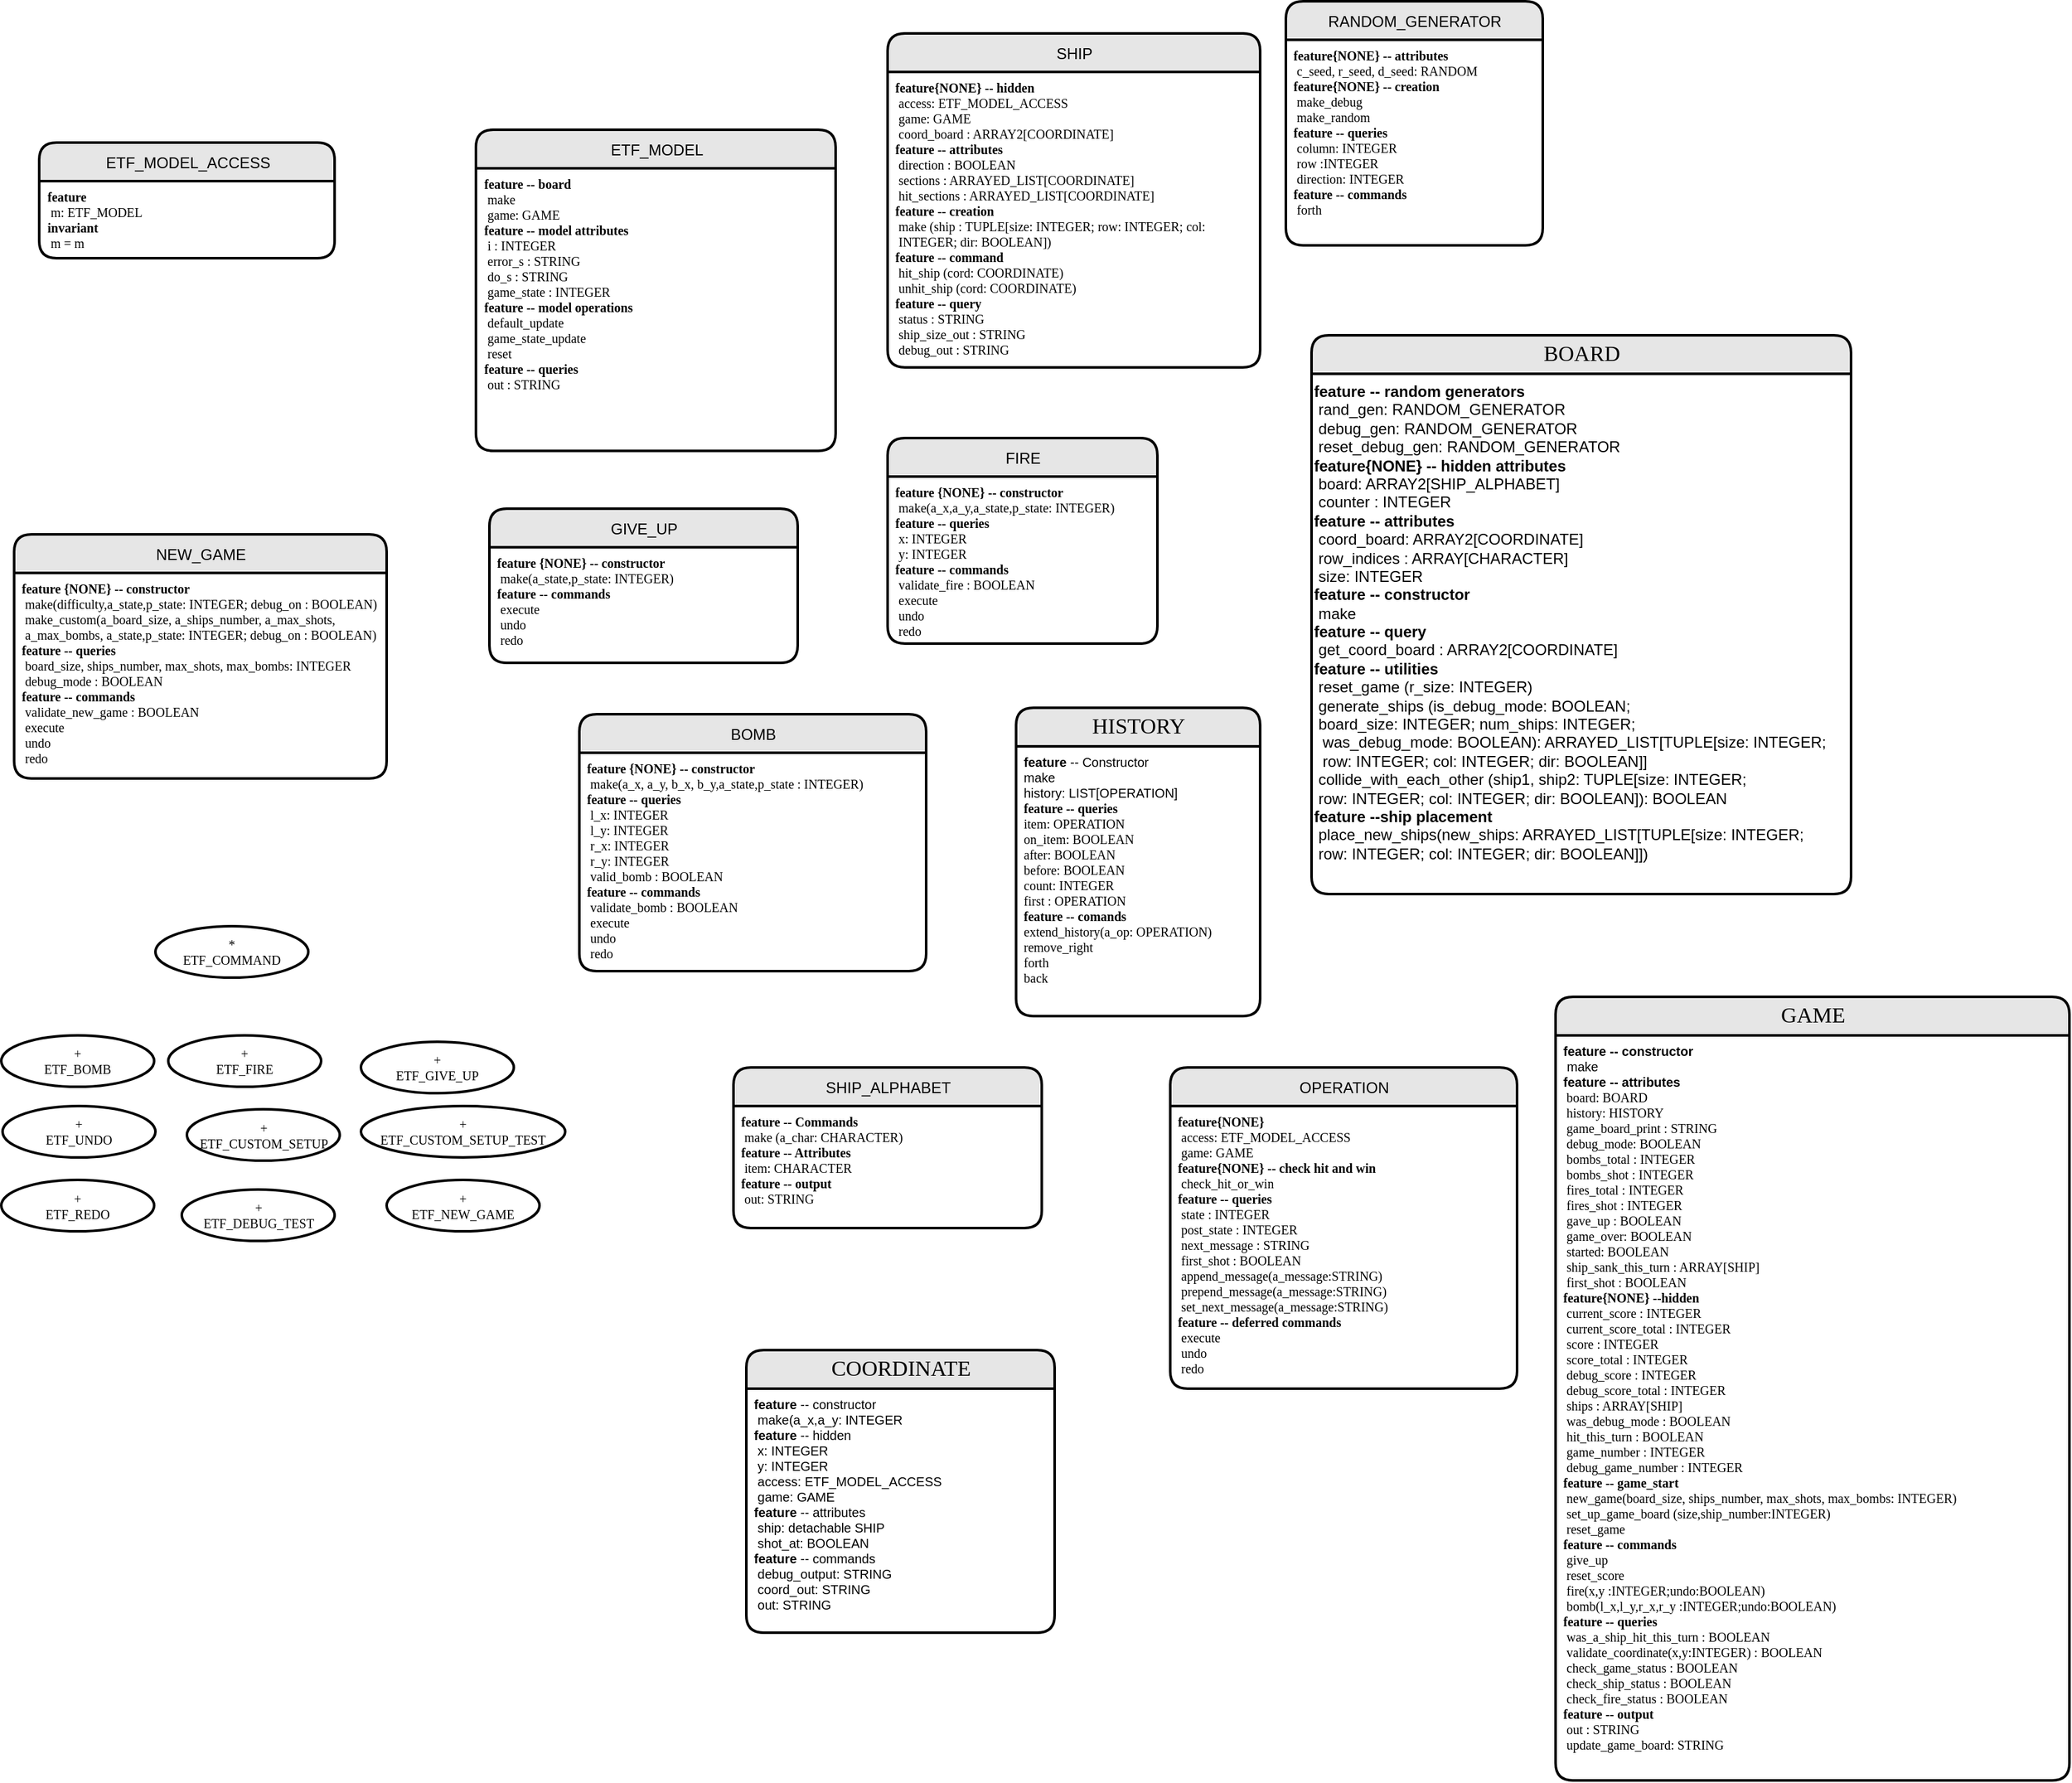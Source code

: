 <mxfile version="10.5.9" type="github"><diagram id="DaFrnIFqdJ5PCn2hUG6H" name="Page-1"><mxGraphModel dx="3742" dy="2406" grid="1" gridSize="10" guides="1" tooltips="1" connect="1" arrows="1" fold="1" page="1" pageScale="1" pageWidth="850" pageHeight="1100" math="0" shadow="0"><root><mxCell id="0"/><mxCell id="1" parent="0"/><mxCell id="niSfOC_myjjckcNXx0bE-1" value="COORDINATE" style="swimlane;html=1;childLayout=stackLayout;horizontal=1;startSize=30;horizontalStack=0;fillColor=#E6E6E6;fontColor=#000000;rounded=1;fontSize=17;fontStyle=0;strokeWidth=2;resizeParent=0;resizeLast=1;shadow=0;dashed=0;align=center;fontFamily=Verdena;" parent="1" vertex="1"><mxGeometry x="-730" y="470" width="240" height="220" as="geometry"/></mxCell><mxCell id="niSfOC_myjjckcNXx0bE-2" value="&lt;div&gt;&lt;font face=&quot;Helvetica&quot;&gt;&lt;b&gt;feature&lt;/b&gt; -- constructor&lt;/font&gt;&lt;/div&gt;&lt;div&gt;&lt;font face=&quot;Helvetica&quot;&gt;&amp;nbsp;make(a_x,a_y: INTEGER&lt;/font&gt;&lt;/div&gt;&lt;div&gt;&lt;font face=&quot;Helvetica&quot;&gt;&lt;b&gt;feature&lt;/b&gt; -- hidden&lt;/font&gt;&lt;/div&gt;&lt;div&gt;&lt;font face=&quot;Helvetica&quot;&gt;&amp;nbsp;x: INTEGER&lt;/font&gt;&lt;/div&gt;&lt;div&gt;&lt;font face=&quot;Helvetica&quot;&gt;&amp;nbsp;y: INTEGER&lt;/font&gt;&lt;/div&gt;&lt;div&gt;&lt;font face=&quot;Helvetica&quot;&gt;&amp;nbsp;access: ETF_MODEL_ACCESS&lt;/font&gt;&lt;/div&gt;&lt;div&gt;&lt;font face=&quot;Helvetica&quot;&gt;&amp;nbsp;game: GAME&lt;/font&gt;&lt;/div&gt;&lt;div&gt;&lt;font face=&quot;Helvetica&quot;&gt;&lt;b&gt;feature&lt;/b&gt; -- attributes&lt;/font&gt;&lt;/div&gt;&lt;div&gt;&lt;font face=&quot;Helvetica&quot;&gt;&amp;nbsp;ship: detachable SHIP&lt;/font&gt;&lt;/div&gt;&lt;div&gt;&lt;font face=&quot;Helvetica&quot;&gt;&amp;nbsp;shot_at: BOOLEAN&lt;/font&gt;&lt;/div&gt;&lt;div&gt;&lt;font face=&quot;Helvetica&quot;&gt;&lt;b&gt;feature &lt;/b&gt;-- commands&lt;/font&gt;&lt;/div&gt;&lt;div&gt;&lt;font face=&quot;Helvetica&quot;&gt;&amp;nbsp;debug_output: STRING&lt;/font&gt;&lt;/div&gt;&lt;div&gt;&lt;font face=&quot;Helvetica&quot;&gt;&amp;nbsp;coord_out: STRING&lt;/font&gt;&lt;/div&gt;&lt;div&gt;&lt;font face=&quot;Helvetica&quot;&gt;&amp;nbsp;out: STRING&lt;br&gt;&lt;/font&gt;&lt;/div&gt;&lt;div&gt;&lt;font face=&quot;Helvetica&quot;&gt;&lt;br&gt;&lt;/font&gt;&lt;/div&gt;" style="whiteSpace=wrap;html=1;align=left;strokeColor=none;fillColor=none;spacingLeft=4;fontSize=10;verticalAlign=top;resizable=0;rotatable=0;part=1;fontFamily=Verdena;" parent="niSfOC_myjjckcNXx0bE-1" vertex="1"><mxGeometry y="30" width="240" height="190" as="geometry"/></mxCell><mxCell id="cd5xZybYZarbrtuwJ45G-2" value="BOARD" style="swimlane;html=1;childLayout=stackLayout;horizontal=1;startSize=30;horizontalStack=0;fillColor=#E6E6E6;fontColor=#000000;rounded=1;fontSize=17;fontStyle=0;strokeWidth=2;resizeParent=0;resizeLast=1;shadow=0;dashed=0;align=center;fontFamily=Verdena;" parent="1" vertex="1"><mxGeometry x="-290" y="-320" width="420" height="435" as="geometry"/></mxCell><mxCell id="cd5xZybYZarbrtuwJ45G-4" value="&lt;div&gt;&lt;b&gt;feature -- random generators&lt;/b&gt;&lt;/div&gt;&lt;div&gt;&amp;nbsp;rand_gen: RANDOM_GENERATOR&lt;br&gt;&lt;/div&gt;&lt;div&gt;&amp;nbsp;debug_gen: RANDOM_GENERATOR&lt;br&gt;&lt;/div&gt;&lt;div&gt;&amp;nbsp;reset_debug_gen: RANDOM_GENERATOR&lt;br&gt;&lt;/div&gt;&lt;div&gt;&lt;b&gt;feature{NONE} -- hidden attributes&lt;br&gt;&lt;/b&gt;&lt;/div&gt;&lt;div&gt;&amp;nbsp;board: ARRAY2[SHIP_ALPHABET]&lt;br&gt;&lt;/div&gt;&lt;div&gt;&amp;nbsp;counter : INTEGER&lt;/div&gt;&lt;div&gt;&lt;b&gt;feature -- attributes&lt;/b&gt;&lt;/div&gt;&lt;div&gt;&amp;nbsp;coord_board: ARRAY2[COORDINATE]&lt;/div&gt;&lt;div&gt;&amp;nbsp;row_indices : ARRAY[CHARACTER]&lt;/div&gt;&lt;div&gt;&amp;nbsp;size: INTEGER&lt;/div&gt;&lt;div&gt;&lt;b&gt;feature -- constructor&lt;/b&gt;&lt;/div&gt;&lt;div&gt;&amp;nbsp;make&lt;/div&gt;&lt;div&gt;&lt;b&gt;feature -- query&lt;/b&gt;&lt;/div&gt;&lt;div&gt;&amp;nbsp;get_coord_board : ARRAY2[COORDINATE]&lt;/div&gt;&lt;div&gt;&lt;b&gt;feature -- utilities&lt;/b&gt;&lt;/div&gt;&lt;div&gt;&amp;nbsp;reset_game (r_size: INTEGER)&lt;br&gt;&lt;/div&gt;&lt;div&gt;&amp;nbsp;generate_ships (is_debug_mode: BOOLEAN; &lt;br&gt;&lt;/div&gt;&lt;div&gt;&amp;nbsp;board_size: INTEGER; num_ships: INTEGER;&lt;/div&gt;&lt;div&gt;&amp;nbsp; was_debug_mode: BOOLEAN): ARRAYED_LIST[TUPLE[size: INTEGER;&lt;/div&gt;&lt;div&gt;&amp;nbsp; row: INTEGER; col: INTEGER; dir: BOOLEAN]]&lt;/div&gt;&lt;div&gt;&amp;nbsp;collide_with_each_other (ship1, ship2: TUPLE[size: INTEGER; &lt;br&gt;&lt;/div&gt;&lt;div&gt;&amp;nbsp;row: INTEGER; col: INTEGER; dir: BOOLEAN]): BOOLEAN&lt;/div&gt;&lt;div&gt;&lt;b&gt;feature --ship placement&lt;/b&gt;&lt;/div&gt;&lt;div&gt;&amp;nbsp;place_new_ships(new_ships: ARRAYED_LIST[TUPLE[size: INTEGER; &lt;br&gt;&lt;/div&gt;&lt;div&gt;&amp;nbsp;row: INTEGER; col: INTEGER; dir: BOOLEAN]])&lt;/div&gt;&lt;div&gt;&lt;br&gt;&lt;/div&gt;" style="text;html=1;" parent="cd5xZybYZarbrtuwJ45G-2" vertex="1"><mxGeometry y="30" width="420" height="405" as="geometry"/></mxCell><mxCell id="cd5xZybYZarbrtuwJ45G-6" value="GAME" style="swimlane;html=1;childLayout=stackLayout;horizontal=1;startSize=30;horizontalStack=0;fillColor=#E6E6E6;fontColor=#000000;rounded=1;fontSize=17;fontStyle=0;strokeWidth=2;resizeParent=0;resizeLast=1;shadow=0;dashed=0;align=center;fontFamily=Verdena;" parent="1" vertex="1"><mxGeometry x="-100" y="195" width="400" height="610" as="geometry"/></mxCell><mxCell id="cd5xZybYZarbrtuwJ45G-7" value="&lt;div&gt;&lt;font face=&quot;Helvetica&quot;&gt;&lt;b&gt;feature -- constructor&lt;/b&gt;&lt;/font&gt;&lt;/div&gt;&lt;div&gt;&lt;font face=&quot;Helvetica&quot;&gt;&amp;nbsp;make&lt;b&gt;&lt;br&gt;&lt;/b&gt;&lt;/font&gt;&lt;/div&gt;&lt;div&gt;&lt;font face=&quot;Helvetica&quot;&gt;&lt;b&gt;feature -- attributes&lt;br&gt;&lt;/b&gt;&lt;/font&gt;&lt;/div&gt;&lt;div&gt;&amp;nbsp;board: BOARD&lt;/div&gt;&lt;div&gt;&amp;nbsp;history: HISTORY&lt;br&gt;&lt;/div&gt;&lt;div&gt;&amp;nbsp;game_board_print : STRING&lt;/div&gt;&lt;div&gt;&amp;nbsp;debug_mode: BOOLEAN&lt;/div&gt;&lt;div&gt;&amp;nbsp;bombs_total : INTEGER&lt;/div&gt;&lt;div&gt;&amp;nbsp;bombs_shot : INTEGER&lt;br&gt;&amp;nbsp;fires_total : INTEGER&lt;br&gt;&amp;nbsp;fires_shot : INTEGER&lt;/div&gt;&lt;div&gt;&amp;nbsp;gave_up : BOOLEAN&lt;br&gt;&amp;nbsp;game_over: BOOLEAN&lt;br&gt;&amp;nbsp;started: BOOLEAN&lt;br&gt;&lt;/div&gt;&lt;div&gt;&amp;nbsp;ship_sank_this_turn : ARRAY[SHIP]&lt;br&gt;&amp;nbsp;first_shot : BOOLEAN&lt;/div&gt;&lt;div&gt;&lt;b&gt;feature{NONE} --hidden&lt;/b&gt;&lt;br&gt;&amp;nbsp;current_score : INTEGER&lt;br&gt;&amp;nbsp;current_score_total : INTEGER&lt;br&gt;&amp;nbsp;score : INTEGER&lt;br&gt;&amp;nbsp;score_total : INTEGER&lt;br&gt;&amp;nbsp;debug_score : INTEGER&lt;br&gt;&amp;nbsp;debug_score_total : INTEGER&lt;br&gt;&lt;/div&gt;&lt;div&gt;&amp;nbsp;ships : ARRAY[SHIP]&lt;/div&gt;&lt;div&gt;&amp;nbsp;was_debug_mode : BOOLEAN&lt;br&gt;&amp;nbsp;hit_this_turn : BOOLEAN&lt;/div&gt;&lt;div&gt;&amp;nbsp;game_number : INTEGER&lt;br&gt;&amp;nbsp;debug_game_number : INTEGER&lt;/div&gt;&lt;div&gt;&lt;b&gt;feature -- game_start&lt;/b&gt;&lt;br&gt;&amp;nbsp;new_game(board_size, ships_number, max_shots, max_bombs: INTEGER)&lt;br&gt;&lt;/div&gt;&lt;div&gt;&amp;nbsp;set_up_game_board (size,ship_number:INTEGER)&lt;/div&gt;&lt;div&gt;&amp;nbsp;reset_game&lt;br&gt;&lt;/div&gt;&lt;div&gt;&lt;b&gt;feature -- commands&lt;/b&gt;&lt;br&gt;&amp;nbsp;give_up&lt;/div&gt;&lt;div&gt;&amp;nbsp;reset_score&lt;/div&gt;&lt;div&gt;&amp;nbsp;fire(x,y :INTEGER;undo:BOOLEAN)&lt;/div&gt;&lt;div&gt;&amp;nbsp;bomb(l_x,l_y,r_x,r_y :INTEGER;undo:BOOLEAN)&lt;/div&gt;&lt;div&gt;&lt;b&gt;feature -- queries&lt;/b&gt;&lt;br&gt;&amp;nbsp;was_a_ship_hit_this_turn : BOOLEAN&lt;/div&gt;&lt;div&gt;&amp;nbsp;validate_coordinate(x,y:INTEGER) : BOOLEAN&lt;/div&gt;&lt;div&gt;&amp;nbsp;check_game_status : BOOLEAN&lt;/div&gt;&lt;div&gt;&amp;nbsp;check_ship_status : BOOLEAN&lt;/div&gt;&lt;div&gt;&amp;nbsp;check_fire_status : BOOLEAN&lt;/div&gt;&lt;div&gt;&lt;b&gt;feature -- output&lt;/b&gt;&lt;br&gt;&amp;nbsp;out : STRING&lt;/div&gt;&lt;div&gt;&amp;nbsp;update_game_board: STRING&lt;br&gt;&lt;/div&gt;" style="whiteSpace=wrap;html=1;align=left;strokeColor=none;fillColor=none;spacingLeft=4;fontSize=10;verticalAlign=top;resizable=0;rotatable=0;part=1;fontFamily=Verdena;" parent="cd5xZybYZarbrtuwJ45G-6" vertex="1"><mxGeometry y="30" width="400" height="580" as="geometry"/></mxCell><mxCell id="McK5JUbR6J55h7yQEfIe-1" value="&lt;font style=&quot;font-size: 12px&quot; face=&quot;Helvetica&quot;&gt;RANDOM_GENERATOR&lt;/font&gt;" style="swimlane;html=1;childLayout=stackLayout;horizontal=1;startSize=30;horizontalStack=0;fillColor=#E6E6E6;fontColor=#000000;rounded=1;fontSize=17;fontStyle=0;strokeWidth=2;resizeParent=0;resizeLast=1;shadow=0;dashed=0;align=center;fontFamily=Verdena;" vertex="1" parent="1"><mxGeometry x="-310" y="-580" width="200" height="190" as="geometry"/></mxCell><mxCell id="McK5JUbR6J55h7yQEfIe-2" value="&lt;b&gt;feature{NONE} -- attributes&lt;/b&gt;&lt;br&gt;&amp;nbsp;c_seed, r_seed, d_seed: RANDOM&lt;br&gt;&lt;b&gt;feature{NONE} -- creation&lt;/b&gt;&lt;br&gt;&amp;nbsp;make_debug&lt;br&gt;&amp;nbsp;make_random&lt;br&gt;&lt;b&gt;feature -- queries&lt;br&gt;&lt;/b&gt;&amp;nbsp;column: INTEGER&lt;br&gt;&amp;nbsp;row :INTEGER&lt;br&gt;&amp;nbsp;direction: INTEGER&lt;br&gt;&lt;b&gt;feature -- commands&lt;/b&gt;&lt;br&gt;&amp;nbsp;forth&lt;br&gt;" style="whiteSpace=wrap;html=1;align=left;strokeColor=none;fillColor=none;spacingLeft=4;fontSize=10;verticalAlign=top;resizable=0;rotatable=0;part=1;fontFamily=Verdena;" vertex="1" parent="McK5JUbR6J55h7yQEfIe-1"><mxGeometry y="30" width="200" height="160" as="geometry"/></mxCell><mxCell id="McK5JUbR6J55h7yQEfIe-3" value="&lt;font style=&quot;font-size: 12px&quot; face=&quot;Helvetica&quot;&gt;SHIP&lt;/font&gt;" style="swimlane;html=1;childLayout=stackLayout;horizontal=1;startSize=30;horizontalStack=0;fillColor=#E6E6E6;fontColor=#000000;rounded=1;fontSize=17;fontStyle=0;strokeWidth=2;resizeParent=0;resizeLast=1;shadow=0;dashed=0;align=center;fontFamily=Verdena;" vertex="1" parent="1"><mxGeometry x="-620" y="-555" width="290" height="260" as="geometry"/></mxCell><mxCell id="McK5JUbR6J55h7yQEfIe-4" value="&lt;b&gt;feature{NONE} -- hidden&lt;/b&gt;&lt;br&gt;&amp;nbsp;access: ETF_MODEL_ACCESS&lt;br&gt;&amp;nbsp;game: GAME&lt;br&gt;&amp;nbsp;coord_board : ARRAY2[COORDINATE]&lt;br&gt;&lt;b&gt;feature -- attributes&lt;/b&gt;&lt;br&gt;&lt;div&gt;&amp;nbsp;direction : BOOLEAN&lt;/div&gt;&lt;div&gt;&amp;nbsp;sections : ARRAYED_LIST[COORDINATE]&lt;/div&gt;&lt;div&gt;&amp;nbsp;hit_sections : ARRAYED_LIST[COORDINATE]&lt;/div&gt;&lt;div&gt;&lt;b&gt;feature -- creation&lt;/b&gt;&lt;br&gt;&lt;/div&gt;&lt;div&gt;&amp;nbsp;make (ship : TUPLE[size: INTEGER; row: INTEGER; col: &amp;nbsp; &amp;nbsp;INTEGER; dir: BOOLEAN])&lt;br&gt;&lt;/div&gt;&lt;div&gt;&lt;div&gt;&lt;b&gt;feature -- command&lt;/b&gt;&lt;/div&gt;&lt;div&gt;&amp;nbsp;hit_ship (cord: COORDINATE)&lt;br&gt;&lt;/div&gt;&lt;/div&gt;&lt;div&gt;&amp;nbsp;unhit_ship (cord: COORDINATE)&lt;br&gt;&lt;/div&gt;&lt;div&gt;&lt;div&gt;&lt;b&gt;feature -- query&lt;/b&gt;&lt;/div&gt;&lt;div&gt;&amp;nbsp;status : STRING&lt;br&gt;&lt;/div&gt;&lt;/div&gt;&lt;div&gt;&amp;nbsp;ship_size_out : STRING&lt;br&gt;&lt;/div&gt;&lt;div&gt;&amp;nbsp;debug_out : STRING&lt;br&gt;&lt;/div&gt;&lt;div&gt;&lt;br&gt;&lt;/div&gt;" style="whiteSpace=wrap;html=1;align=left;strokeColor=none;fillColor=none;spacingLeft=4;fontSize=10;verticalAlign=top;resizable=0;rotatable=0;part=1;fontFamily=Verdena;" vertex="1" parent="McK5JUbR6J55h7yQEfIe-3"><mxGeometry y="30" width="290" height="230" as="geometry"/></mxCell><mxCell id="cd5xZybYZarbrtuwJ45G-12" value="HISTORY" style="swimlane;html=1;childLayout=stackLayout;horizontal=1;startSize=30;horizontalStack=0;fillColor=#E6E6E6;fontColor=#000000;rounded=1;fontSize=17;fontStyle=0;strokeWidth=2;resizeParent=0;resizeLast=1;shadow=0;dashed=0;align=center;fontFamily=Verdena;" parent="1" vertex="1"><mxGeometry x="-520" y="-30" width="190" height="240" as="geometry"/></mxCell><mxCell id="cd5xZybYZarbrtuwJ45G-13" value="&lt;div&gt;&lt;font face=&quot;Helvetica&quot;&gt;&lt;b&gt;feature&lt;/b&gt; -- Constructor&lt;/font&gt;&lt;/div&gt;&lt;div&gt;&lt;font face=&quot;Helvetica&quot;&gt;make&lt;/font&gt;&lt;/div&gt;&lt;div&gt;&lt;font face=&quot;Helvetica&quot;&gt;history: LIST[OPERATION]&lt;br&gt;&lt;/font&gt;&lt;/div&gt;&lt;div&gt;&lt;b&gt;feature -- queries&lt;/b&gt;&lt;/div&gt;&lt;div&gt;item: OPERATION&lt;/div&gt;&lt;div&gt;on_item: BOOLEAN&lt;br&gt;&lt;/div&gt;&lt;div&gt;after: BOOLEAN&lt;br&gt;&lt;/div&gt;&lt;div&gt;before: BOOLEAN&lt;br&gt;&lt;/div&gt;&lt;div&gt;count: INTEGER&lt;br&gt;&lt;/div&gt;&lt;div&gt;first : OPERATION&lt;/div&gt;&lt;div&gt;&lt;b&gt;feature -- comands&lt;/b&gt;&lt;/div&gt;&lt;div&gt;extend_history(a_op: OPERATION)&lt;br&gt;&lt;/div&gt;&lt;div&gt;remove_right&lt;/div&gt;&lt;div&gt;forth&lt;br&gt;&lt;/div&gt;&lt;div&gt;back&lt;br&gt;&lt;/div&gt;" style="whiteSpace=wrap;html=1;align=left;strokeColor=none;fillColor=none;spacingLeft=4;fontSize=10;verticalAlign=top;resizable=0;rotatable=0;part=1;fontFamily=Verdena;" parent="cd5xZybYZarbrtuwJ45G-12" vertex="1"><mxGeometry y="30" width="190" height="210" as="geometry"/></mxCell><mxCell id="McK5JUbR6J55h7yQEfIe-5" value="&lt;font style=&quot;font-size: 12px&quot; face=&quot;Helvetica&quot;&gt;SHIP_ALPHABET&lt;/font&gt;" style="swimlane;html=1;childLayout=stackLayout;horizontal=1;startSize=30;horizontalStack=0;fillColor=#E6E6E6;fontColor=#000000;rounded=1;fontSize=17;fontStyle=0;strokeWidth=2;resizeParent=0;resizeLast=1;shadow=0;dashed=0;align=center;fontFamily=Verdena;" vertex="1" parent="1"><mxGeometry x="-740" y="250" width="240" height="125" as="geometry"/></mxCell><mxCell id="McK5JUbR6J55h7yQEfIe-6" value="&lt;b&gt;feature -- Commands&lt;br&gt;&lt;/b&gt;&amp;nbsp;make (a_char: CHARACTER)&lt;br&gt;&lt;b&gt;feature -- Attributes&lt;/b&gt;&lt;br&gt;&amp;nbsp;item: CHARACTER&lt;br&gt;&lt;b&gt;feature -- output&lt;/b&gt;&lt;br&gt;&amp;nbsp;out: STRING&lt;br&gt;&lt;font face=&quot;Helvetica&quot;&gt;&lt;br&gt;&lt;/font&gt;" style="whiteSpace=wrap;html=1;align=left;strokeColor=none;fillColor=none;spacingLeft=4;fontSize=10;verticalAlign=top;resizable=0;rotatable=0;part=1;fontFamily=Verdena;" vertex="1" parent="McK5JUbR6J55h7yQEfIe-5"><mxGeometry y="30" width="240" height="95" as="geometry"/></mxCell><mxCell id="McK5JUbR6J55h7yQEfIe-7" value="&lt;font face=&quot;Helvetica&quot;&gt;&lt;span style=&quot;font-size: 12px&quot;&gt;BOMB&lt;/span&gt;&lt;/font&gt;" style="swimlane;html=1;childLayout=stackLayout;horizontal=1;startSize=30;horizontalStack=0;fillColor=#E6E6E6;fontColor=#000000;rounded=1;fontSize=17;fontStyle=0;strokeWidth=2;resizeParent=0;resizeLast=1;shadow=0;dashed=0;align=center;fontFamily=Verdena;" vertex="1" parent="1"><mxGeometry x="-860" y="-25" width="270" height="200" as="geometry"/></mxCell><mxCell id="McK5JUbR6J55h7yQEfIe-8" value="&lt;b&gt;feature {NONE} -- constructor&lt;/b&gt;&lt;br&gt;&amp;nbsp;make(a_x, a_y, b_x, b_y,a_state,p_state : INTEGER)&lt;br&gt;&lt;div&gt;&lt;b&gt;feature -- queries&lt;/b&gt;&lt;/div&gt;&lt;div&gt;&amp;nbsp;l_x: INTEGER&lt;/div&gt;&lt;div&gt;&amp;nbsp;l_y: INTEGER&lt;/div&gt;&lt;div&gt;&amp;nbsp;r_x: INTEGER&lt;/div&gt;&lt;div&gt;&amp;nbsp;r_y: INTEGER&lt;/div&gt;&lt;div&gt;&amp;nbsp;valid_bomb : BOOLEAN&lt;/div&gt;&lt;div&gt;&lt;b&gt;feature -- commands&lt;/b&gt;&lt;br&gt;&lt;/div&gt;&lt;div&gt;&amp;nbsp;validate_bomb : BOOLEAN&lt;br&gt;&lt;/div&gt;&lt;div&gt;&amp;nbsp;execute&lt;br&gt;&lt;/div&gt;&lt;div&gt;&amp;nbsp;undo&lt;br&gt;&lt;/div&gt;&lt;div&gt;&amp;nbsp;redo&lt;br&gt;&lt;/div&gt;" style="whiteSpace=wrap;html=1;align=left;strokeColor=none;fillColor=none;spacingLeft=4;fontSize=10;verticalAlign=top;resizable=0;rotatable=0;part=1;fontFamily=Verdena;" vertex="1" parent="McK5JUbR6J55h7yQEfIe-7"><mxGeometry y="30" width="270" height="170" as="geometry"/></mxCell><mxCell id="McK5JUbR6J55h7yQEfIe-11" value="&lt;font style=&quot;font-size: 12px&quot; face=&quot;Helvetica&quot;&gt;GIVE_UP&lt;/font&gt;" style="swimlane;html=1;childLayout=stackLayout;horizontal=1;startSize=30;horizontalStack=0;fillColor=#E6E6E6;fontColor=#000000;rounded=1;fontSize=17;fontStyle=0;strokeWidth=2;resizeParent=0;resizeLast=1;shadow=0;dashed=0;align=center;fontFamily=Verdena;" vertex="1" parent="1"><mxGeometry x="-930" y="-185" width="240" height="120" as="geometry"/></mxCell><mxCell id="McK5JUbR6J55h7yQEfIe-12" value="&lt;b&gt;feature {NONE} -- constructor&lt;/b&gt;&lt;br&gt;&amp;nbsp;make(a_state,p_state: INTEGER)&lt;br&gt;&lt;b&gt;feature -- commands&lt;/b&gt;&lt;br&gt;&amp;nbsp;execute&lt;br&gt;&amp;nbsp;undo&lt;br&gt;&amp;nbsp;redo&lt;br&gt;" style="whiteSpace=wrap;html=1;align=left;strokeColor=none;fillColor=none;spacingLeft=4;fontSize=10;verticalAlign=top;resizable=0;rotatable=0;part=1;fontFamily=Verdena;" vertex="1" parent="McK5JUbR6J55h7yQEfIe-11"><mxGeometry y="30" width="240" height="90" as="geometry"/></mxCell><mxCell id="McK5JUbR6J55h7yQEfIe-13" value="&lt;font style=&quot;font-size: 12px&quot; face=&quot;Helvetica&quot;&gt;NEW_GAME&lt;/font&gt;" style="swimlane;html=1;childLayout=stackLayout;horizontal=1;startSize=30;horizontalStack=0;fillColor=#E6E6E6;fontColor=#000000;rounded=1;fontSize=17;fontStyle=0;strokeWidth=2;resizeParent=0;resizeLast=1;shadow=0;dashed=0;align=center;fontFamily=Verdena;" vertex="1" parent="1"><mxGeometry x="-1300" y="-165" width="290" height="190" as="geometry"/></mxCell><mxCell id="McK5JUbR6J55h7yQEfIe-14" value="&lt;b&gt;feature {NONE} -- constructor&lt;/b&gt;&lt;br&gt;&amp;nbsp;make(difficulty,a_state,p_state: INTEGER; debug_on : BOOLEAN)&lt;br&gt;&amp;nbsp;make_custom(a_board_size, a_ships_number, a_max_shots, &amp;nbsp;a_max_bombs, a_state,p_state: INTEGER; debug_on : BOOLEAN)&lt;br&gt;&lt;div&gt;&lt;b&gt;feature -- queries&lt;/b&gt;&lt;/div&gt;&lt;div&gt;&amp;nbsp;board_size, ships_number, max_shots, max_bombs: INTEGER&lt;/div&gt;&lt;div&gt;&amp;nbsp;debug_mode : BOOLEAN&lt;/div&gt;&lt;div&gt;&lt;b&gt;feature -- commands&lt;/b&gt;&lt;br&gt;&lt;/div&gt;&lt;div&gt;&amp;nbsp;validate_new_game : BOOLEAN&lt;br&gt;&lt;/div&gt;&lt;div&gt;&amp;nbsp;execute&lt;br&gt;&lt;/div&gt;&lt;div&gt;&amp;nbsp;undo&lt;br&gt;&lt;/div&gt;&lt;div&gt;&amp;nbsp;redo&lt;br&gt;&lt;/div&gt;&lt;div&gt;&lt;br&gt;&lt;/div&gt;" style="whiteSpace=wrap;html=1;align=left;strokeColor=none;fillColor=none;spacingLeft=4;fontSize=10;verticalAlign=top;resizable=0;rotatable=0;part=1;fontFamily=Verdena;" vertex="1" parent="McK5JUbR6J55h7yQEfIe-13"><mxGeometry y="30" width="290" height="160" as="geometry"/></mxCell><mxCell id="McK5JUbR6J55h7yQEfIe-15" value="&lt;font style=&quot;font-size: 12px&quot; face=&quot;Helvetica&quot;&gt;OPERATION&lt;/font&gt;" style="swimlane;html=1;childLayout=stackLayout;horizontal=1;startSize=30;horizontalStack=0;fillColor=#E6E6E6;fontColor=#000000;rounded=1;fontSize=17;fontStyle=0;strokeWidth=2;resizeParent=0;resizeLast=1;shadow=0;dashed=0;align=center;fontFamily=Verdena;" vertex="1" parent="1"><mxGeometry x="-400" y="250" width="270" height="250" as="geometry"/></mxCell><mxCell id="McK5JUbR6J55h7yQEfIe-16" value="&lt;div&gt;&lt;b&gt;feature{NONE}&lt;/b&gt;&lt;/div&gt;&lt;div&gt;&amp;nbsp;access: ETF_MODEL_ACCESS&lt;br&gt;&lt;/div&gt;&lt;div&gt;&amp;nbsp;game: GAME&lt;br&gt;&lt;/div&gt;&lt;div&gt;&lt;b&gt;feature{NONE} -- check hit and win&lt;/b&gt;&lt;br&gt;&lt;/div&gt;&lt;div&gt;&amp;nbsp;check_hit_or_win&lt;br&gt;&lt;/div&gt;&lt;div&gt;&lt;div&gt;&lt;b&gt;feature -- queries&lt;/b&gt;&lt;/div&gt;&lt;div&gt;&amp;nbsp;state : INTEGER&lt;/div&gt;&lt;div&gt;&amp;nbsp;post_state : INTEGER&lt;/div&gt;&lt;div&gt;&amp;nbsp;next_message : STRING&lt;/div&gt;&lt;div&gt;&amp;nbsp;first_shot : BOOLEAN&lt;/div&gt;&lt;div&gt;&amp;nbsp;append_message(a_message:STRING)&lt;/div&gt;&lt;/div&gt;&lt;div&gt;&amp;nbsp;prepend_message(a_message:STRING)&lt;br&gt;&lt;/div&gt;&lt;div&gt;&amp;nbsp;set_next_message(a_message:STRING)&lt;br&gt;&lt;/div&gt;&lt;div&gt;&lt;b&gt;feature -- deferred commands&lt;/b&gt;&lt;br&gt;&lt;/div&gt;&lt;div&gt;&amp;nbsp;execute&lt;br&gt;&lt;/div&gt;&lt;div&gt;&amp;nbsp;undo&lt;br&gt;&lt;/div&gt;&lt;div&gt;&amp;nbsp;redo&lt;br&gt;&lt;/div&gt;" style="whiteSpace=wrap;html=1;align=left;strokeColor=none;fillColor=none;spacingLeft=4;fontSize=10;verticalAlign=top;resizable=0;rotatable=0;part=1;fontFamily=Verdena;" vertex="1" parent="McK5JUbR6J55h7yQEfIe-15"><mxGeometry y="30" width="270" height="220" as="geometry"/></mxCell><mxCell id="McK5JUbR6J55h7yQEfIe-17" value="&lt;font style=&quot;font-size: 12px&quot; face=&quot;Helvetica&quot;&gt;ETF_MODEL_ACCESS&lt;/font&gt;" style="swimlane;html=1;childLayout=stackLayout;horizontal=1;startSize=30;horizontalStack=0;fillColor=#E6E6E6;fontColor=#000000;rounded=1;fontSize=17;fontStyle=0;strokeWidth=2;resizeParent=0;resizeLast=1;shadow=0;dashed=0;align=center;fontFamily=Verdena;" vertex="1" parent="1"><mxGeometry x="-1280.5" y="-470" width="230" height="90" as="geometry"/></mxCell><mxCell id="McK5JUbR6J55h7yQEfIe-18" value="&lt;div&gt;&lt;b&gt;feature&lt;/b&gt;&lt;/div&gt;&lt;div&gt;&amp;nbsp;m: ETF_MODEL&lt;/div&gt;&lt;div&gt;&lt;div&gt;&lt;b&gt;invariant&lt;/b&gt;&lt;/div&gt;&lt;div&gt;&amp;nbsp;m = m&lt;/div&gt;&lt;/div&gt;" style="whiteSpace=wrap;html=1;align=left;strokeColor=none;fillColor=none;spacingLeft=4;fontSize=10;verticalAlign=top;resizable=0;rotatable=0;part=1;fontFamily=Verdena;" vertex="1" parent="McK5JUbR6J55h7yQEfIe-17"><mxGeometry y="30" width="230" height="60" as="geometry"/></mxCell><mxCell id="McK5JUbR6J55h7yQEfIe-19" value="&lt;font style=&quot;font-size: 12px&quot; face=&quot;Helvetica&quot;&gt;ETF_MODEL&lt;/font&gt;" style="swimlane;html=1;childLayout=stackLayout;horizontal=1;startSize=30;horizontalStack=0;fillColor=#E6E6E6;fontColor=#000000;rounded=1;fontSize=17;fontStyle=0;strokeWidth=2;resizeParent=0;resizeLast=1;shadow=0;dashed=0;align=center;fontFamily=Verdena;" vertex="1" parent="1"><mxGeometry x="-940.5" y="-480" width="280" height="250" as="geometry"/></mxCell><mxCell id="McK5JUbR6J55h7yQEfIe-20" value="&lt;b&gt;feature -- board&lt;/b&gt;&lt;br&gt;&amp;nbsp;make&lt;br&gt;&amp;nbsp;game: GAME&lt;br&gt;&lt;div&gt;&lt;b&gt;feature -- model attributes&lt;/b&gt;&lt;/div&gt;&lt;div&gt;&amp;nbsp;i : INTEGER&lt;/div&gt;&lt;div&gt;&amp;nbsp;error_s : STRING&lt;/div&gt;&lt;div&gt;&amp;nbsp;do_s : STRING&lt;/div&gt;&lt;div&gt;&amp;nbsp;game_state : INTEGER&lt;/div&gt;&lt;div&gt;&lt;b&gt;feature -- model operations&lt;/b&gt;&lt;br&gt;&lt;/div&gt;&lt;div&gt;&amp;nbsp;default_update&lt;/div&gt;&lt;div&gt;&amp;nbsp;game_state_update&lt;br&gt;&lt;/div&gt;&lt;div&gt;&amp;nbsp;reset&lt;br&gt;&lt;/div&gt;&lt;div&gt;&lt;div&gt;&lt;b&gt;feature -- queries&lt;/b&gt;&lt;/div&gt;&lt;div&gt;&amp;nbsp;out : STRING&lt;/div&gt;&lt;/div&gt;&lt;div&gt;&lt;br&gt;&lt;/div&gt;" style="whiteSpace=wrap;html=1;align=left;strokeColor=none;fillColor=none;spacingLeft=4;fontSize=10;verticalAlign=top;resizable=0;rotatable=0;part=1;fontFamily=Verdena;" vertex="1" parent="McK5JUbR6J55h7yQEfIe-19"><mxGeometry y="30" width="280" height="220" as="geometry"/></mxCell><mxCell id="McK5JUbR6J55h7yQEfIe-23" value="*&lt;br&gt;ETF_COMMAND&lt;br&gt;" style="ellipse;whiteSpace=wrap;html=1;rounded=1;fontSize=10;fontFamily=Verdena;strokeWidth=2;" vertex="1" parent="1"><mxGeometry x="-1190" y="140" width="119" height="40" as="geometry"/></mxCell><mxCell id="McK5JUbR6J55h7yQEfIe-24" value="+&lt;br&gt;ETF_GIVE_UP&lt;br&gt;" style="ellipse;whiteSpace=wrap;html=1;rounded=1;fontSize=10;fontFamily=Verdena;strokeWidth=2;" vertex="1" parent="1"><mxGeometry x="-1030" y="230" width="119" height="40" as="geometry"/></mxCell><mxCell id="McK5JUbR6J55h7yQEfIe-25" value="+&lt;br&gt;ETF_UNDO&lt;br&gt;" style="ellipse;whiteSpace=wrap;html=1;rounded=1;fontSize=10;fontFamily=Verdena;strokeWidth=2;" vertex="1" parent="1"><mxGeometry x="-1309" y="280" width="119" height="40" as="geometry"/></mxCell><mxCell id="McK5JUbR6J55h7yQEfIe-26" value="+&lt;br&gt;ETF_FIRE&lt;br&gt;" style="ellipse;whiteSpace=wrap;html=1;rounded=1;fontSize=10;fontFamily=Verdena;strokeWidth=2;" vertex="1" parent="1"><mxGeometry x="-1180" y="225" width="119" height="40" as="geometry"/></mxCell><mxCell id="McK5JUbR6J55h7yQEfIe-27" value="+&lt;br&gt;ETF_REDO&lt;br&gt;" style="ellipse;whiteSpace=wrap;html=1;rounded=1;fontSize=10;fontFamily=Verdena;strokeWidth=2;" vertex="1" parent="1"><mxGeometry x="-1310" y="337.5" width="119" height="40" as="geometry"/></mxCell><mxCell id="McK5JUbR6J55h7yQEfIe-28" value="+&lt;br&gt;ETF_DEBUG_TEST&lt;br&gt;" style="ellipse;whiteSpace=wrap;html=1;rounded=1;fontSize=10;fontFamily=Verdena;strokeWidth=2;" vertex="1" parent="1"><mxGeometry x="-1169.5" y="345" width="119" height="40" as="geometry"/></mxCell><mxCell id="McK5JUbR6J55h7yQEfIe-29" value="+&lt;br&gt;ETF_NEW_GAME&lt;br&gt;" style="ellipse;whiteSpace=wrap;html=1;rounded=1;fontSize=10;fontFamily=Verdena;strokeWidth=2;" vertex="1" parent="1"><mxGeometry x="-1010" y="337.5" width="119" height="40" as="geometry"/></mxCell><mxCell id="McK5JUbR6J55h7yQEfIe-30" value="+&lt;br&gt;ETF_BOMB&lt;br&gt;" style="ellipse;whiteSpace=wrap;html=1;rounded=1;fontSize=10;fontFamily=Verdena;strokeWidth=2;" vertex="1" parent="1"><mxGeometry x="-1310" y="225" width="119" height="40" as="geometry"/></mxCell><mxCell id="McK5JUbR6J55h7yQEfIe-31" value="+&lt;br&gt;ETF_CUSTOM_SETUP_TEST" style="ellipse;whiteSpace=wrap;html=1;rounded=1;fontSize=10;fontFamily=Verdena;strokeWidth=2;" vertex="1" parent="1"><mxGeometry x="-1030" y="280" width="159" height="40" as="geometry"/></mxCell><mxCell id="McK5JUbR6J55h7yQEfIe-32" value="+&lt;br&gt;ETF_CUSTOM_SETUP&lt;br&gt;" style="ellipse;whiteSpace=wrap;html=1;rounded=1;fontSize=10;fontFamily=Verdena;strokeWidth=2;" vertex="1" parent="1"><mxGeometry x="-1165.5" y="282.5" width="119" height="40" as="geometry"/></mxCell><mxCell id="McK5JUbR6J55h7yQEfIe-9" value="&lt;font style=&quot;font-size: 12px&quot; face=&quot;Helvetica&quot;&gt;FIRE&lt;/font&gt;" style="swimlane;html=1;childLayout=stackLayout;horizontal=1;startSize=30;horizontalStack=0;fillColor=#E6E6E6;fontColor=#000000;rounded=1;fontSize=17;fontStyle=0;strokeWidth=2;resizeParent=0;resizeLast=1;shadow=0;dashed=0;align=center;fontFamily=Verdena;" vertex="1" parent="1"><mxGeometry x="-620" y="-240" width="210" height="160" as="geometry"/></mxCell><mxCell id="McK5JUbR6J55h7yQEfIe-10" value="&lt;b&gt;feature {NONE} -- constructor&lt;/b&gt;&lt;br&gt;&amp;nbsp;make(a_x,a_y,a_state,p_state: INTEGER)&lt;br&gt;&lt;div&gt;&lt;b&gt;feature -- queries&lt;/b&gt;&lt;/div&gt;&lt;div&gt;&amp;nbsp;x: INTEGER&lt;/div&gt;&lt;div&gt;&amp;nbsp;y: INTEGER&lt;/div&gt;&lt;div&gt;&lt;b&gt;feature -- commands&lt;/b&gt;&lt;br&gt;&lt;/div&gt;&lt;div&gt;&amp;nbsp;validate_fire : BOOLEAN&lt;br&gt;&lt;/div&gt;&lt;div&gt;&amp;nbsp;execute&lt;br&gt;&lt;/div&gt;&lt;div&gt;&amp;nbsp;undo&lt;br&gt;&lt;/div&gt;&lt;div&gt;&amp;nbsp;redo&lt;br&gt;&lt;/div&gt;" style="whiteSpace=wrap;html=1;align=left;strokeColor=none;fillColor=none;spacingLeft=4;fontSize=10;verticalAlign=top;resizable=0;rotatable=0;part=1;fontFamily=Verdena;" vertex="1" parent="McK5JUbR6J55h7yQEfIe-9"><mxGeometry y="30" width="210" height="130" as="geometry"/></mxCell></root></mxGraphModel></diagram></mxfile>